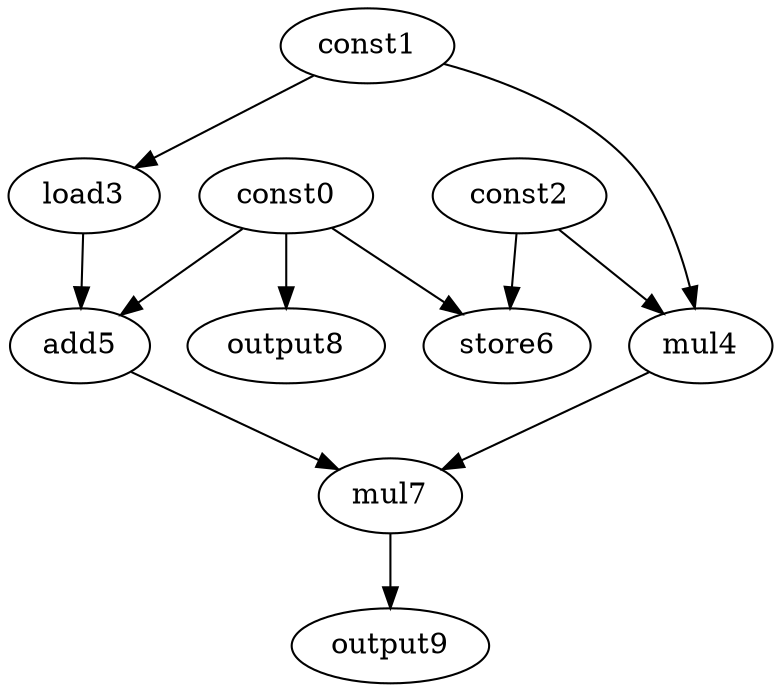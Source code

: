 digraph G { 
const0[opcode=const]; 
const1[opcode=const]; 
const2[opcode=const]; 
load3[opcode=load]; 
mul4[opcode=mul]; 
add5[opcode=add]; 
store6[opcode=store]; 
mul7[opcode=mul]; 
output8[opcode=output]; 
output9[opcode=output]; 
const1->load3[operand=0];
const1->mul4[operand=0];
const2->mul4[operand=1];
const0->store6[operand=0];
const2->store6[operand=1];
const0->output8[operand=0];
const0->add5[operand=0];
load3->add5[operand=1];
mul4->mul7[operand=0];
add5->mul7[operand=1];
mul7->output9[operand=0];
}
